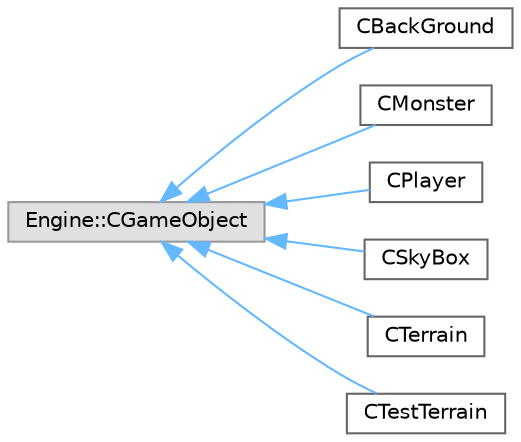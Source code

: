 digraph "그래픽컬한 클래스 계통도"
{
 // LATEX_PDF_SIZE
  bgcolor="transparent";
  edge [fontname=Helvetica,fontsize=10,labelfontname=Helvetica,labelfontsize=10];
  node [fontname=Helvetica,fontsize=10,shape=box,height=0.2,width=0.4];
  rankdir="LR";
  Node0 [id="Node000000",label="Engine::CGameObject",height=0.2,width=0.4,color="grey60", fillcolor="#E0E0E0", style="filled",tooltip=" "];
  Node0 -> Node1 [id="edge5_Node000000_Node000001",dir="back",color="steelblue1",style="solid",tooltip=" "];
  Node1 [id="Node000001",label="CBackGround",height=0.2,width=0.4,color="grey40", fillcolor="white", style="filled",URL="$class_c_back_ground.html",tooltip=" "];
  Node0 -> Node2 [id="edge6_Node000000_Node000002",dir="back",color="steelblue1",style="solid",tooltip=" "];
  Node2 [id="Node000002",label="CMonster",height=0.2,width=0.4,color="grey40", fillcolor="white", style="filled",URL="$class_c_monster.html",tooltip=" "];
  Node0 -> Node3 [id="edge7_Node000000_Node000003",dir="back",color="steelblue1",style="solid",tooltip=" "];
  Node3 [id="Node000003",label="CPlayer",height=0.2,width=0.4,color="grey40", fillcolor="white", style="filled",URL="$class_c_player.html",tooltip=" "];
  Node0 -> Node4 [id="edge8_Node000000_Node000004",dir="back",color="steelblue1",style="solid",tooltip=" "];
  Node4 [id="Node000004",label="CSkyBox",height=0.2,width=0.4,color="grey40", fillcolor="white", style="filled",URL="$class_c_sky_box.html",tooltip=" "];
  Node0 -> Node5 [id="edge9_Node000000_Node000005",dir="back",color="steelblue1",style="solid",tooltip=" "];
  Node5 [id="Node000005",label="CTerrain",height=0.2,width=0.4,color="grey40", fillcolor="white", style="filled",URL="$class_c_terrain.html",tooltip=" "];
  Node0 -> Node6 [id="edge10_Node000000_Node000006",dir="back",color="steelblue1",style="solid",tooltip=" "];
  Node6 [id="Node000006",label="CTestTerrain",height=0.2,width=0.4,color="grey40", fillcolor="white", style="filled",URL="$class_c_test_terrain.html",tooltip=" "];
}

